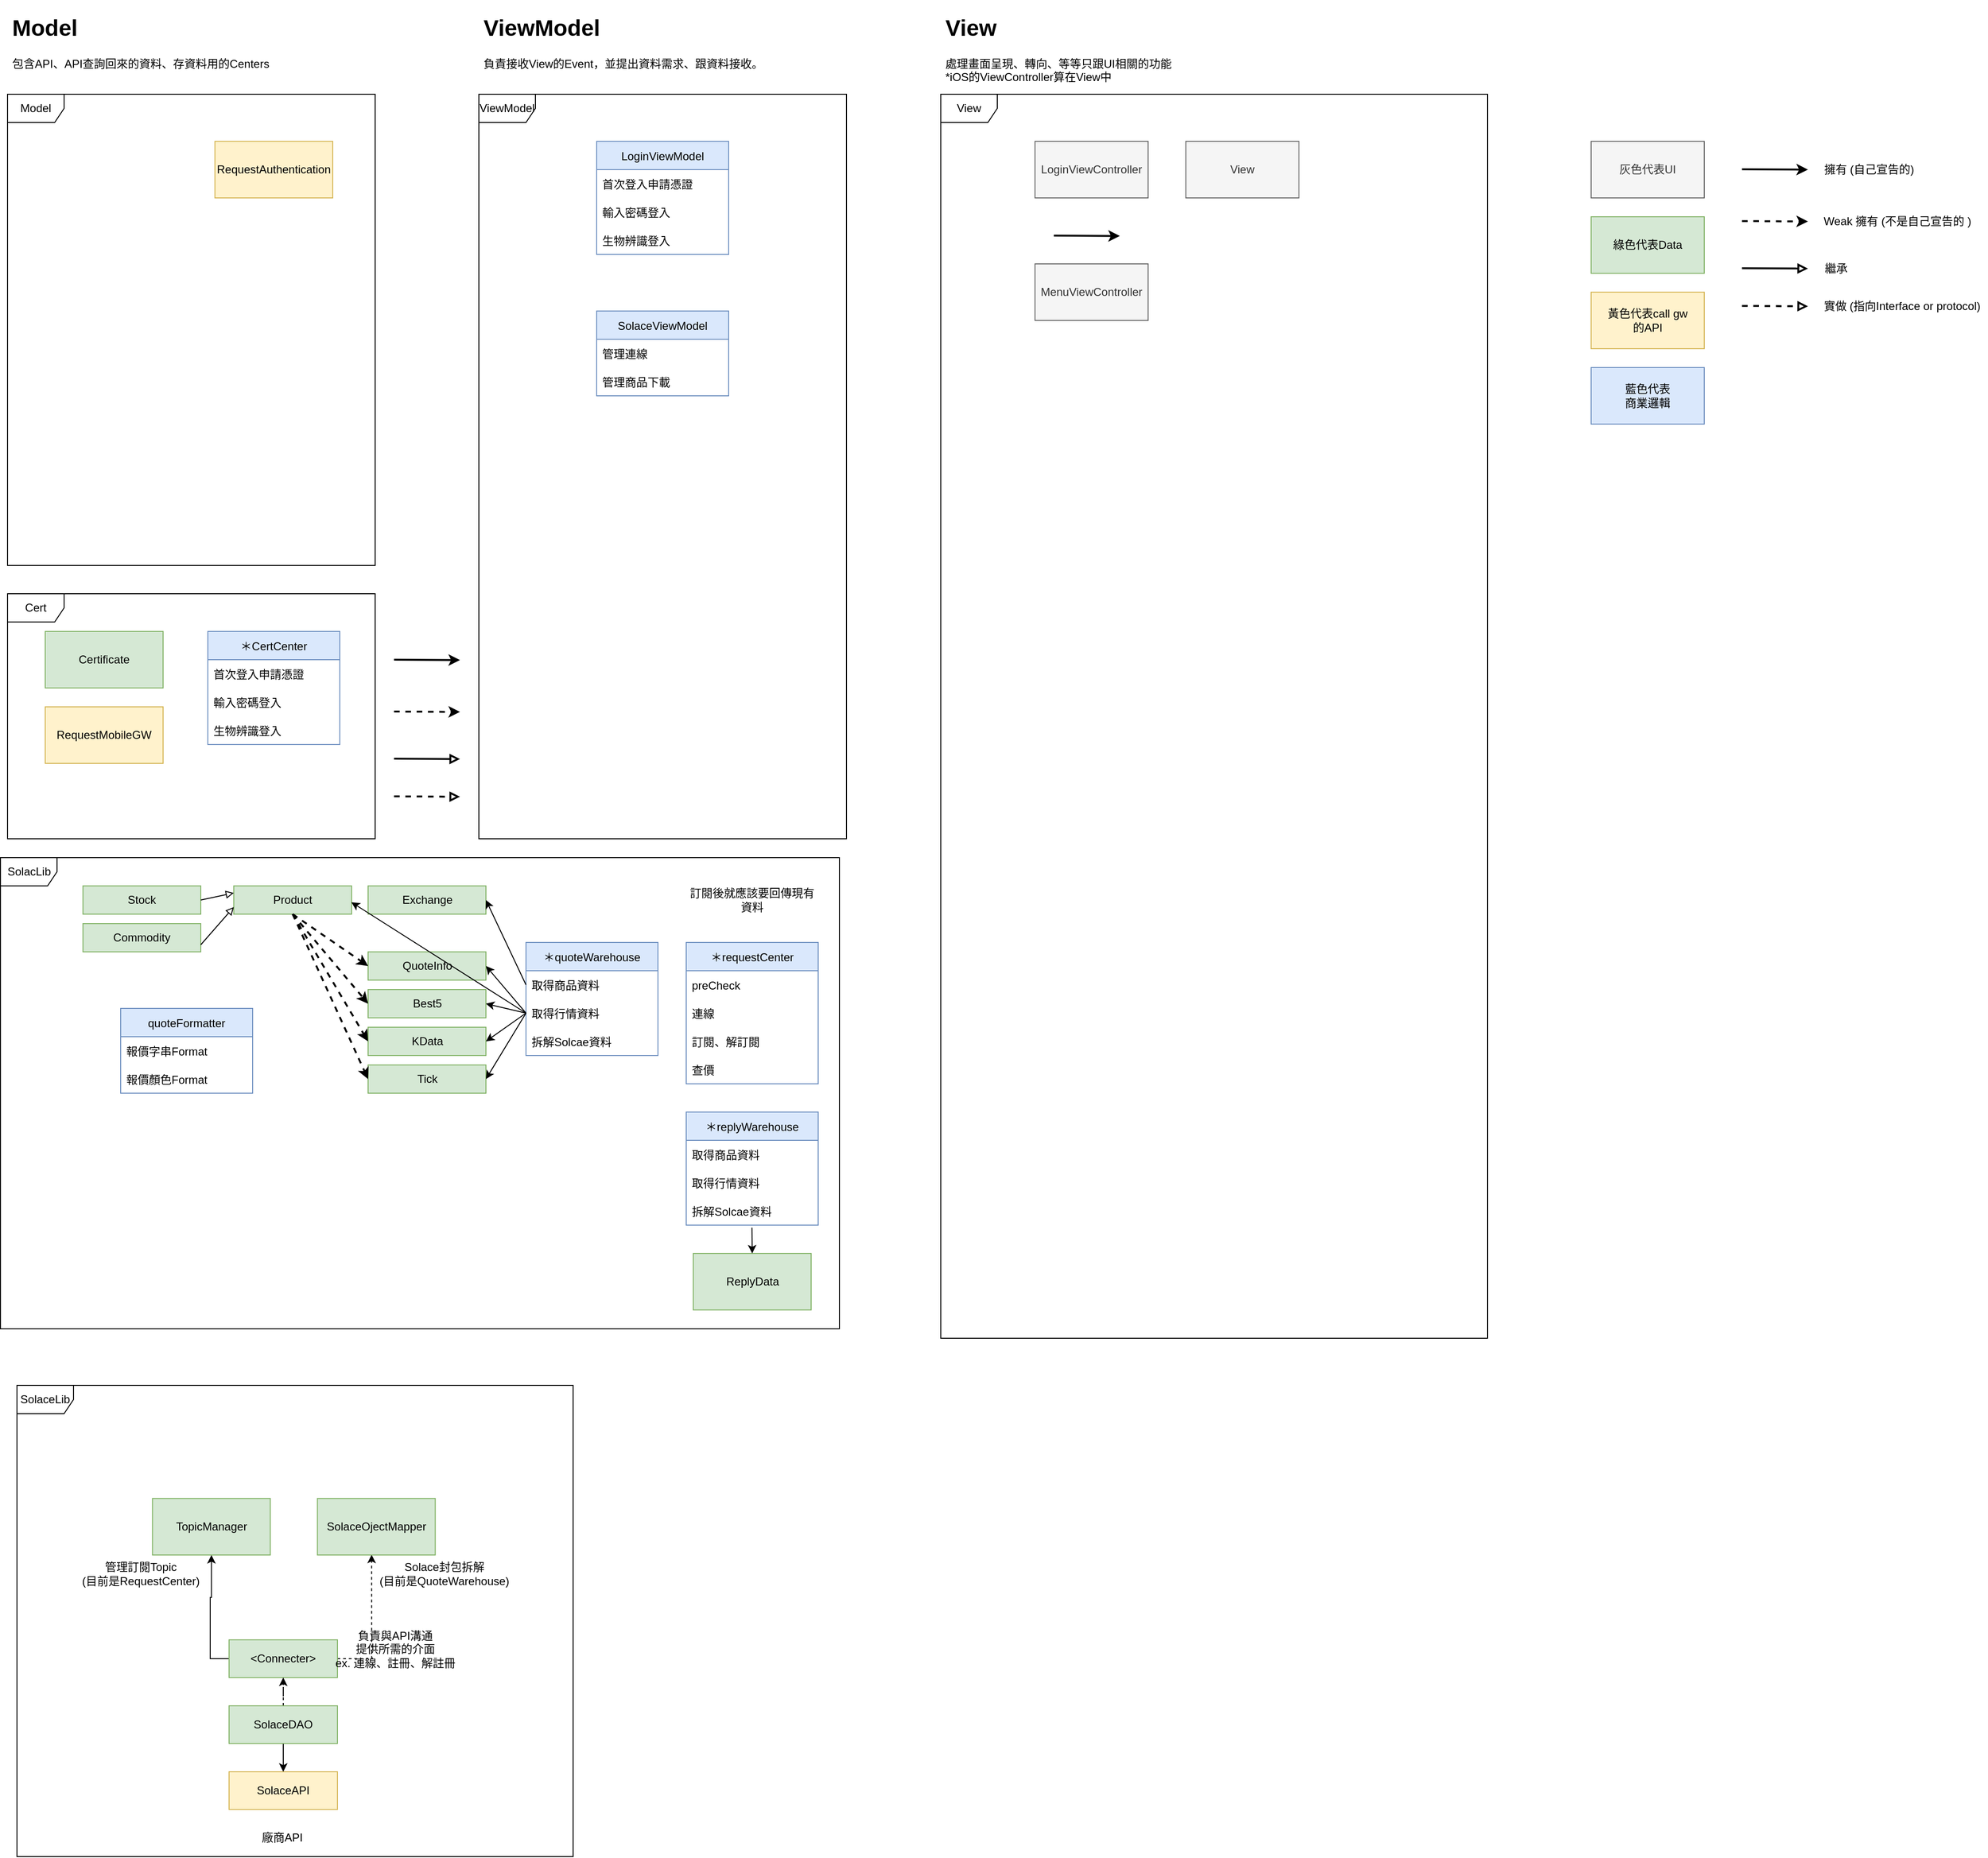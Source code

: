 <mxfile version="23.1.0" type="github" pages="2">
  <diagram id="-5MKdK6eIRbCkDSXRrTR" name="第 1 页">
    <mxGraphModel dx="819" dy="426" grid="1" gridSize="10" guides="1" tooltips="1" connect="1" arrows="1" fold="1" page="1" pageScale="1" pageWidth="3300" pageHeight="2339" math="0" shadow="0">
      <root>
        <mxCell id="0" />
        <mxCell id="1" parent="0" />
        <mxCell id="uijvVhA-nRrtOMYBr-LF-1" value="Model" style="shape=umlFrame;whiteSpace=wrap;html=1;" parent="1" vertex="1">
          <mxGeometry x="90" y="170" width="390" height="500" as="geometry" />
        </mxCell>
        <mxCell id="uijvVhA-nRrtOMYBr-LF-2" value="Cert" style="shape=umlFrame;whiteSpace=wrap;html=1;" parent="1" vertex="1">
          <mxGeometry x="90" y="700" width="390" height="260" as="geometry" />
        </mxCell>
        <mxCell id="uijvVhA-nRrtOMYBr-LF-3" value="SolacLib" style="shape=umlFrame;whiteSpace=wrap;html=1;" parent="1" vertex="1">
          <mxGeometry x="82.5" y="980" width="890" height="500" as="geometry" />
        </mxCell>
        <mxCell id="uijvVhA-nRrtOMYBr-LF-4" value="ViewModel" style="shape=umlFrame;whiteSpace=wrap;html=1;" parent="1" vertex="1">
          <mxGeometry x="590" y="170" width="390" height="790" as="geometry" />
        </mxCell>
        <mxCell id="uijvVhA-nRrtOMYBr-LF-5" value="&lt;h1&gt;Model&lt;/h1&gt;&lt;p&gt;包含API、API查詢回來的資料、存資料用的Centers&lt;/p&gt;" style="text;html=1;strokeColor=none;fillColor=none;spacing=5;spacingTop=-20;whiteSpace=wrap;overflow=hidden;rounded=0;" parent="1" vertex="1">
          <mxGeometry x="90" y="80" width="390" height="70" as="geometry" />
        </mxCell>
        <mxCell id="uijvVhA-nRrtOMYBr-LF-6" value="&lt;h1&gt;ViewModel&lt;/h1&gt;&lt;p&gt;負責接收View的Event，並提出資料需求、跟資料接收。&lt;/p&gt;" style="text;html=1;strokeColor=none;fillColor=none;spacing=5;spacingTop=-20;whiteSpace=wrap;overflow=hidden;rounded=0;" parent="1" vertex="1">
          <mxGeometry x="590" y="80" width="390" height="70" as="geometry" />
        </mxCell>
        <mxCell id="uijvVhA-nRrtOMYBr-LF-7" value="View" style="shape=umlFrame;whiteSpace=wrap;html=1;" parent="1" vertex="1">
          <mxGeometry x="1080" y="170" width="580" height="1320" as="geometry" />
        </mxCell>
        <mxCell id="uijvVhA-nRrtOMYBr-LF-8" value="&lt;h1&gt;View&lt;/h1&gt;&lt;p&gt;處理畫面呈現、轉向、等等只跟UI相關的功能&lt;br&gt;*iOS的ViewController算在View中&lt;/p&gt;" style="text;html=1;strokeColor=none;fillColor=none;spacing=5;spacingTop=-20;whiteSpace=wrap;overflow=hidden;rounded=0;" parent="1" vertex="1">
          <mxGeometry x="1080" y="80" width="390" height="80" as="geometry" />
        </mxCell>
        <mxCell id="uijvVhA-nRrtOMYBr-LF-10" value="LoginViewController" style="rounded=0;whiteSpace=wrap;html=1;fillColor=#f5f5f5;fontColor=#333333;strokeColor=#666666;" parent="1" vertex="1">
          <mxGeometry x="1180" y="220" width="120" height="60" as="geometry" />
        </mxCell>
        <mxCell id="uijvVhA-nRrtOMYBr-LF-11" value="View" style="rounded=0;whiteSpace=wrap;html=1;fillColor=#f5f5f5;fontColor=#333333;strokeColor=#666666;" parent="1" vertex="1">
          <mxGeometry x="1340" y="220" width="120" height="60" as="geometry" />
        </mxCell>
        <mxCell id="uijvVhA-nRrtOMYBr-LF-12" value="RequestAuthentication" style="rounded=0;whiteSpace=wrap;html=1;fillColor=#fff2cc;strokeColor=#d6b656;" parent="1" vertex="1">
          <mxGeometry x="310" y="220" width="125" height="60" as="geometry" />
        </mxCell>
        <mxCell id="uijvVhA-nRrtOMYBr-LF-16" value="LoginViewModel" style="swimlane;fontStyle=0;childLayout=stackLayout;horizontal=1;startSize=30;horizontalStack=0;resizeParent=1;resizeParentMax=0;resizeLast=0;collapsible=1;marginBottom=0;fillColor=#dae8fc;strokeColor=#6c8ebf;" parent="1" vertex="1">
          <mxGeometry x="715" y="220" width="140" height="120" as="geometry">
            <mxRectangle x="725" y="290" width="60" height="30" as="alternateBounds" />
          </mxGeometry>
        </mxCell>
        <mxCell id="uijvVhA-nRrtOMYBr-LF-17" value="首次登入申請憑證" style="text;strokeColor=none;fillColor=none;align=left;verticalAlign=middle;spacingLeft=4;spacingRight=4;overflow=hidden;points=[[0,0.5],[1,0.5]];portConstraint=eastwest;rotatable=0;" parent="uijvVhA-nRrtOMYBr-LF-16" vertex="1">
          <mxGeometry y="30" width="140" height="30" as="geometry" />
        </mxCell>
        <mxCell id="uijvVhA-nRrtOMYBr-LF-18" value="輸入密碼登入" style="text;strokeColor=none;fillColor=none;align=left;verticalAlign=middle;spacingLeft=4;spacingRight=4;overflow=hidden;points=[[0,0.5],[1,0.5]];portConstraint=eastwest;rotatable=0;" parent="uijvVhA-nRrtOMYBr-LF-16" vertex="1">
          <mxGeometry y="60" width="140" height="30" as="geometry" />
        </mxCell>
        <mxCell id="uijvVhA-nRrtOMYBr-LF-19" value="生物辨識登入" style="text;strokeColor=none;fillColor=none;align=left;verticalAlign=middle;spacingLeft=4;spacingRight=4;overflow=hidden;points=[[0,0.5],[1,0.5]];portConstraint=eastwest;rotatable=0;" parent="uijvVhA-nRrtOMYBr-LF-16" vertex="1">
          <mxGeometry y="90" width="140" height="30" as="geometry" />
        </mxCell>
        <mxCell id="uijvVhA-nRrtOMYBr-LF-24" value="＊CertCenter" style="swimlane;fontStyle=0;childLayout=stackLayout;horizontal=1;startSize=30;horizontalStack=0;resizeParent=1;resizeParentMax=0;resizeLast=0;collapsible=1;marginBottom=0;fillColor=#dae8fc;strokeColor=#6c8ebf;" parent="1" vertex="1">
          <mxGeometry x="302.5" y="740" width="140" height="120" as="geometry">
            <mxRectangle x="725" y="290" width="60" height="30" as="alternateBounds" />
          </mxGeometry>
        </mxCell>
        <mxCell id="uijvVhA-nRrtOMYBr-LF-25" value="首次登入申請憑證" style="text;strokeColor=none;fillColor=none;align=left;verticalAlign=middle;spacingLeft=4;spacingRight=4;overflow=hidden;points=[[0,0.5],[1,0.5]];portConstraint=eastwest;rotatable=0;" parent="uijvVhA-nRrtOMYBr-LF-24" vertex="1">
          <mxGeometry y="30" width="140" height="30" as="geometry" />
        </mxCell>
        <mxCell id="uijvVhA-nRrtOMYBr-LF-26" value="輸入密碼登入" style="text;strokeColor=none;fillColor=none;align=left;verticalAlign=middle;spacingLeft=4;spacingRight=4;overflow=hidden;points=[[0,0.5],[1,0.5]];portConstraint=eastwest;rotatable=0;" parent="uijvVhA-nRrtOMYBr-LF-24" vertex="1">
          <mxGeometry y="60" width="140" height="30" as="geometry" />
        </mxCell>
        <mxCell id="uijvVhA-nRrtOMYBr-LF-27" value="生物辨識登入" style="text;strokeColor=none;fillColor=none;align=left;verticalAlign=middle;spacingLeft=4;spacingRight=4;overflow=hidden;points=[[0,0.5],[1,0.5]];portConstraint=eastwest;rotatable=0;" parent="uijvVhA-nRrtOMYBr-LF-24" vertex="1">
          <mxGeometry y="90" width="140" height="30" as="geometry" />
        </mxCell>
        <mxCell id="uijvVhA-nRrtOMYBr-LF-28" value="Certificate" style="rounded=0;whiteSpace=wrap;html=1;fillColor=#d5e8d4;strokeColor=#82b366;" parent="1" vertex="1">
          <mxGeometry x="130" y="740" width="125" height="60" as="geometry" />
        </mxCell>
        <mxCell id="uijvVhA-nRrtOMYBr-LF-29" value="RequestMobileGW" style="rounded=0;whiteSpace=wrap;html=1;fillColor=#fff2cc;strokeColor=#d6b656;" parent="1" vertex="1">
          <mxGeometry x="130" y="820" width="125" height="60" as="geometry" />
        </mxCell>
        <mxCell id="uijvVhA-nRrtOMYBr-LF-30" value="灰色代表UI" style="rounded=0;whiteSpace=wrap;html=1;fillColor=#f5f5f5;fontColor=#333333;strokeColor=#666666;" parent="1" vertex="1">
          <mxGeometry x="1770" y="220" width="120" height="60" as="geometry" />
        </mxCell>
        <mxCell id="uijvVhA-nRrtOMYBr-LF-31" value="綠色代表Data" style="rounded=0;whiteSpace=wrap;html=1;fillColor=#d5e8d4;strokeColor=#82b366;" parent="1" vertex="1">
          <mxGeometry x="1770" y="300" width="120" height="60" as="geometry" />
        </mxCell>
        <mxCell id="uijvVhA-nRrtOMYBr-LF-32" value="黃色代表call gw&lt;br&gt;的API" style="rounded=0;whiteSpace=wrap;html=1;fillColor=#fff2cc;strokeColor=#d6b656;" parent="1" vertex="1">
          <mxGeometry x="1770" y="380" width="120" height="60" as="geometry" />
        </mxCell>
        <mxCell id="uijvVhA-nRrtOMYBr-LF-33" value="藍色代表&lt;br&gt;商業邏輯" style="rounded=0;whiteSpace=wrap;html=1;fillColor=#dae8fc;strokeColor=#6c8ebf;" parent="1" vertex="1">
          <mxGeometry x="1770" y="460" width="120" height="60" as="geometry" />
        </mxCell>
        <mxCell id="uijvVhA-nRrtOMYBr-LF-34" value="" style="endArrow=classic;html=1;rounded=0;strokeWidth=2;" parent="1" edge="1">
          <mxGeometry width="50" height="50" relative="1" as="geometry">
            <mxPoint x="1930" y="249.57" as="sourcePoint" />
            <mxPoint x="2000" y="250" as="targetPoint" />
          </mxGeometry>
        </mxCell>
        <mxCell id="uijvVhA-nRrtOMYBr-LF-35" value="擁有 (自己宣告的)" style="text;html=1;strokeColor=none;fillColor=none;align=center;verticalAlign=middle;whiteSpace=wrap;rounded=0;" parent="1" vertex="1">
          <mxGeometry x="2010" y="235" width="110" height="30" as="geometry" />
        </mxCell>
        <mxCell id="uijvVhA-nRrtOMYBr-LF-36" value="" style="endArrow=classic;html=1;rounded=0;strokeWidth=2;dashed=1;" parent="1" edge="1">
          <mxGeometry width="50" height="50" relative="1" as="geometry">
            <mxPoint x="1930" y="304.57" as="sourcePoint" />
            <mxPoint x="2000" y="305.0" as="targetPoint" />
          </mxGeometry>
        </mxCell>
        <mxCell id="uijvVhA-nRrtOMYBr-LF-37" value="Weak 擁有 (不是自己宣告的 )" style="text;html=1;strokeColor=none;fillColor=none;align=center;verticalAlign=middle;whiteSpace=wrap;rounded=0;" parent="1" vertex="1">
          <mxGeometry x="2010" y="290" width="170" height="30" as="geometry" />
        </mxCell>
        <mxCell id="uijvVhA-nRrtOMYBr-LF-38" value="" style="endArrow=block;html=1;rounded=0;strokeWidth=2;endFill=0;" parent="1" edge="1">
          <mxGeometry width="50" height="50" relative="1" as="geometry">
            <mxPoint x="1930" y="354.57" as="sourcePoint" />
            <mxPoint x="2000" y="355.0" as="targetPoint" />
          </mxGeometry>
        </mxCell>
        <mxCell id="uijvVhA-nRrtOMYBr-LF-39" value="繼承" style="text;html=1;strokeColor=none;fillColor=none;align=center;verticalAlign=middle;whiteSpace=wrap;rounded=0;" parent="1" vertex="1">
          <mxGeometry x="2010" y="340" width="40" height="30" as="geometry" />
        </mxCell>
        <mxCell id="uijvVhA-nRrtOMYBr-LF-42" value="" style="endArrow=block;html=1;rounded=0;strokeWidth=2;endFill=0;dashed=1;" parent="1" edge="1">
          <mxGeometry width="50" height="50" relative="1" as="geometry">
            <mxPoint x="1930" y="394.57" as="sourcePoint" />
            <mxPoint x="2000" y="395.0" as="targetPoint" />
          </mxGeometry>
        </mxCell>
        <mxCell id="uijvVhA-nRrtOMYBr-LF-43" value="實做 (指向Interface or protocol)" style="text;html=1;strokeColor=none;fillColor=none;align=center;verticalAlign=middle;whiteSpace=wrap;rounded=0;" parent="1" vertex="1">
          <mxGeometry x="2010" y="380" width="180" height="30" as="geometry" />
        </mxCell>
        <mxCell id="BUKAJGDQqXMuFUCt6NBV-1" value="" style="endArrow=classic;html=1;rounded=0;strokeWidth=2;" parent="1" edge="1">
          <mxGeometry width="50" height="50" relative="1" as="geometry">
            <mxPoint x="1200" y="320.0" as="sourcePoint" />
            <mxPoint x="1270" y="320.43" as="targetPoint" />
          </mxGeometry>
        </mxCell>
        <mxCell id="BUKAJGDQqXMuFUCt6NBV-2" value="MenuViewController" style="rounded=0;whiteSpace=wrap;html=1;fillColor=#f5f5f5;fontColor=#333333;strokeColor=#666666;" parent="1" vertex="1">
          <mxGeometry x="1180" y="350" width="120" height="60" as="geometry" />
        </mxCell>
        <mxCell id="BUKAJGDQqXMuFUCt6NBV-3" value="SolaceViewModel" style="swimlane;fontStyle=0;childLayout=stackLayout;horizontal=1;startSize=30;horizontalStack=0;resizeParent=1;resizeParentMax=0;resizeLast=0;collapsible=1;marginBottom=0;fillColor=#dae8fc;strokeColor=#6c8ebf;" parent="1" vertex="1">
          <mxGeometry x="715" y="400" width="140" height="90" as="geometry">
            <mxRectangle x="725" y="290" width="60" height="30" as="alternateBounds" />
          </mxGeometry>
        </mxCell>
        <mxCell id="BUKAJGDQqXMuFUCt6NBV-4" value="管理連線" style="text;strokeColor=none;fillColor=none;align=left;verticalAlign=middle;spacingLeft=4;spacingRight=4;overflow=hidden;points=[[0,0.5],[1,0.5]];portConstraint=eastwest;rotatable=0;" parent="BUKAJGDQqXMuFUCt6NBV-3" vertex="1">
          <mxGeometry y="30" width="140" height="30" as="geometry" />
        </mxCell>
        <mxCell id="BUKAJGDQqXMuFUCt6NBV-5" value="管理商品下載" style="text;strokeColor=none;fillColor=none;align=left;verticalAlign=middle;spacingLeft=4;spacingRight=4;overflow=hidden;points=[[0,0.5],[1,0.5]];portConstraint=eastwest;rotatable=0;" parent="BUKAJGDQqXMuFUCt6NBV-3" vertex="1">
          <mxGeometry y="60" width="140" height="30" as="geometry" />
        </mxCell>
        <mxCell id="BUKAJGDQqXMuFUCt6NBV-7" value="＊quoteWarehouse" style="swimlane;fontStyle=0;childLayout=stackLayout;horizontal=1;startSize=30;horizontalStack=0;resizeParent=1;resizeParentMax=0;resizeLast=0;collapsible=1;marginBottom=0;fillColor=#dae8fc;strokeColor=#6c8ebf;" parent="1" vertex="1">
          <mxGeometry x="640" y="1070" width="140" height="120" as="geometry">
            <mxRectangle x="600" y="1150" width="60" height="30" as="alternateBounds" />
          </mxGeometry>
        </mxCell>
        <mxCell id="BUKAJGDQqXMuFUCt6NBV-8" value="取得商品資料" style="text;strokeColor=none;fillColor=none;align=left;verticalAlign=middle;spacingLeft=4;spacingRight=4;overflow=hidden;points=[[0,0.5],[1,0.5]];portConstraint=eastwest;rotatable=0;" parent="BUKAJGDQqXMuFUCt6NBV-7" vertex="1">
          <mxGeometry y="30" width="140" height="30" as="geometry" />
        </mxCell>
        <mxCell id="BUKAJGDQqXMuFUCt6NBV-10" value="取得行情資料" style="text;strokeColor=none;fillColor=none;align=left;verticalAlign=middle;spacingLeft=4;spacingRight=4;overflow=hidden;points=[[0,0.5],[1,0.5]];portConstraint=eastwest;rotatable=0;" parent="BUKAJGDQqXMuFUCt6NBV-7" vertex="1">
          <mxGeometry y="60" width="140" height="30" as="geometry" />
        </mxCell>
        <mxCell id="BUKAJGDQqXMuFUCt6NBV-9" value="拆解Solcae資料" style="text;strokeColor=none;fillColor=none;align=left;verticalAlign=middle;spacingLeft=4;spacingRight=4;overflow=hidden;points=[[0,0.5],[1,0.5]];portConstraint=eastwest;rotatable=0;" parent="BUKAJGDQqXMuFUCt6NBV-7" vertex="1">
          <mxGeometry y="90" width="140" height="30" as="geometry" />
        </mxCell>
        <mxCell id="BUKAJGDQqXMuFUCt6NBV-11" value="＊requestCenter" style="swimlane;fontStyle=0;childLayout=stackLayout;horizontal=1;startSize=30;horizontalStack=0;resizeParent=1;resizeParentMax=0;resizeLast=0;collapsible=1;marginBottom=0;fillColor=#dae8fc;strokeColor=#6c8ebf;" parent="1" vertex="1">
          <mxGeometry x="810" y="1070" width="140" height="150" as="geometry">
            <mxRectangle x="725" y="290" width="60" height="30" as="alternateBounds" />
          </mxGeometry>
        </mxCell>
        <mxCell id="BUKAJGDQqXMuFUCt6NBV-12" value="preCheck" style="text;strokeColor=none;fillColor=none;align=left;verticalAlign=middle;spacingLeft=4;spacingRight=4;overflow=hidden;points=[[0,0.5],[1,0.5]];portConstraint=eastwest;rotatable=0;" parent="BUKAJGDQqXMuFUCt6NBV-11" vertex="1">
          <mxGeometry y="30" width="140" height="30" as="geometry" />
        </mxCell>
        <mxCell id="BUKAJGDQqXMuFUCt6NBV-13" value="連線" style="text;strokeColor=none;fillColor=none;align=left;verticalAlign=middle;spacingLeft=4;spacingRight=4;overflow=hidden;points=[[0,0.5],[1,0.5]];portConstraint=eastwest;rotatable=0;" parent="BUKAJGDQqXMuFUCt6NBV-11" vertex="1">
          <mxGeometry y="60" width="140" height="30" as="geometry" />
        </mxCell>
        <mxCell id="BUKAJGDQqXMuFUCt6NBV-14" value="訂閱、解訂閱" style="text;strokeColor=none;fillColor=none;align=left;verticalAlign=middle;spacingLeft=4;spacingRight=4;overflow=hidden;points=[[0,0.5],[1,0.5]];portConstraint=eastwest;rotatable=0;" parent="BUKAJGDQqXMuFUCt6NBV-11" vertex="1">
          <mxGeometry y="90" width="140" height="30" as="geometry" />
        </mxCell>
        <mxCell id="BUKAJGDQqXMuFUCt6NBV-24" value="查價" style="text;strokeColor=none;fillColor=none;align=left;verticalAlign=middle;spacingLeft=4;spacingRight=4;overflow=hidden;points=[[0,0.5],[1,0.5]];portConstraint=eastwest;rotatable=0;" parent="BUKAJGDQqXMuFUCt6NBV-11" vertex="1">
          <mxGeometry y="120" width="140" height="30" as="geometry" />
        </mxCell>
        <mxCell id="Ckvcbn_XtUKUB2gADTmy-10" value="" style="edgeStyle=orthogonalEdgeStyle;rounded=0;orthogonalLoop=1;jettySize=auto;html=1;exitX=0;exitY=0.5;exitDx=0;exitDy=0;" edge="1" parent="1" source="BUKAJGDQqXMuFUCt6NBV-25" target="Ckvcbn_XtUKUB2gADTmy-7">
          <mxGeometry relative="1" as="geometry" />
        </mxCell>
        <mxCell id="Ckvcbn_XtUKUB2gADTmy-11" value="" style="edgeStyle=orthogonalEdgeStyle;rounded=0;orthogonalLoop=1;jettySize=auto;html=1;entryX=0.46;entryY=0.994;entryDx=0;entryDy=0;entryPerimeter=0;dashed=1;exitX=1;exitY=0.5;exitDx=0;exitDy=0;" edge="1" parent="1" source="BUKAJGDQqXMuFUCt6NBV-25" target="Ckvcbn_XtUKUB2gADTmy-9">
          <mxGeometry relative="1" as="geometry" />
        </mxCell>
        <mxCell id="BUKAJGDQqXMuFUCt6NBV-25" value="&amp;lt;Connecter&amp;gt;" style="rounded=0;whiteSpace=wrap;html=1;fillColor=#d5e8d4;strokeColor=#82b366;" parent="1" vertex="1">
          <mxGeometry x="325" y="1810" width="115" height="40" as="geometry" />
        </mxCell>
        <mxCell id="BUKAJGDQqXMuFUCt6NBV-27" value="Exchange" style="rounded=0;whiteSpace=wrap;html=1;fillColor=#d5e8d4;strokeColor=#82b366;" parent="1" vertex="1">
          <mxGeometry x="472.5" y="1010" width="125" height="30" as="geometry" />
        </mxCell>
        <mxCell id="BUKAJGDQqXMuFUCt6NBV-28" value="Product" style="rounded=0;whiteSpace=wrap;html=1;fillColor=#d5e8d4;strokeColor=#82b366;" parent="1" vertex="1">
          <mxGeometry x="330" y="1010" width="125" height="30" as="geometry" />
        </mxCell>
        <mxCell id="BUKAJGDQqXMuFUCt6NBV-29" value="Stock" style="rounded=0;whiteSpace=wrap;html=1;fillColor=#d5e8d4;strokeColor=#82b366;" parent="1" vertex="1">
          <mxGeometry x="170" y="1010" width="125" height="30" as="geometry" />
        </mxCell>
        <mxCell id="BUKAJGDQqXMuFUCt6NBV-30" value="Commodity" style="rounded=0;whiteSpace=wrap;html=1;fillColor=#d5e8d4;strokeColor=#82b366;" parent="1" vertex="1">
          <mxGeometry x="170" y="1050" width="125" height="30" as="geometry" />
        </mxCell>
        <mxCell id="BUKAJGDQqXMuFUCt6NBV-31" value="" style="endArrow=block;html=1;rounded=0;strokeWidth=1;endFill=0;exitX=1;exitY=0.5;exitDx=0;exitDy=0;entryX=0;entryY=0.25;entryDx=0;entryDy=0;" parent="1" source="BUKAJGDQqXMuFUCt6NBV-29" target="BUKAJGDQqXMuFUCt6NBV-28" edge="1">
          <mxGeometry width="50" height="50" relative="1" as="geometry">
            <mxPoint x="302.5" y="1210" as="sourcePoint" />
            <mxPoint x="372.5" y="1210.43" as="targetPoint" />
          </mxGeometry>
        </mxCell>
        <mxCell id="BUKAJGDQqXMuFUCt6NBV-32" value="" style="endArrow=block;html=1;rounded=0;strokeWidth=1;endFill=0;exitX=1;exitY=0.75;exitDx=0;exitDy=0;entryX=0;entryY=0.75;entryDx=0;entryDy=0;" parent="1" source="BUKAJGDQqXMuFUCt6NBV-30" target="BUKAJGDQqXMuFUCt6NBV-28" edge="1">
          <mxGeometry width="50" height="50" relative="1" as="geometry">
            <mxPoint x="312.5" y="1220" as="sourcePoint" />
            <mxPoint x="382.5" y="1220.43" as="targetPoint" />
          </mxGeometry>
        </mxCell>
        <mxCell id="BUKAJGDQqXMuFUCt6NBV-33" value="QuoteInfo" style="rounded=0;whiteSpace=wrap;html=1;fillColor=#d5e8d4;strokeColor=#82b366;" parent="1" vertex="1">
          <mxGeometry x="472.5" y="1080" width="125" height="30" as="geometry" />
        </mxCell>
        <mxCell id="BUKAJGDQqXMuFUCt6NBV-34" value="Best5" style="rounded=0;whiteSpace=wrap;html=1;fillColor=#d5e8d4;strokeColor=#82b366;" parent="1" vertex="1">
          <mxGeometry x="472.5" y="1120" width="125" height="30" as="geometry" />
        </mxCell>
        <mxCell id="BUKAJGDQqXMuFUCt6NBV-35" value="Tick" style="rounded=0;whiteSpace=wrap;html=1;fillColor=#d5e8d4;strokeColor=#82b366;" parent="1" vertex="1">
          <mxGeometry x="472.5" y="1200" width="125" height="30" as="geometry" />
        </mxCell>
        <mxCell id="BUKAJGDQqXMuFUCt6NBV-36" value="KData" style="rounded=0;whiteSpace=wrap;html=1;fillColor=#d5e8d4;strokeColor=#82b366;" parent="1" vertex="1">
          <mxGeometry x="472.5" y="1160" width="125" height="30" as="geometry" />
        </mxCell>
        <mxCell id="BUKAJGDQqXMuFUCt6NBV-37" value="ReplyData" style="rounded=0;whiteSpace=wrap;html=1;fillColor=#d5e8d4;strokeColor=#82b366;" parent="1" vertex="1">
          <mxGeometry x="817.5" y="1400" width="125" height="60" as="geometry" />
        </mxCell>
        <mxCell id="BUKAJGDQqXMuFUCt6NBV-38" value="＊replyWarehouse" style="swimlane;fontStyle=0;childLayout=stackLayout;horizontal=1;startSize=30;horizontalStack=0;resizeParent=1;resizeParentMax=0;resizeLast=0;collapsible=1;marginBottom=0;fillColor=#dae8fc;strokeColor=#6c8ebf;" parent="1" vertex="1">
          <mxGeometry x="810" y="1250" width="140" height="120" as="geometry">
            <mxRectangle x="600" y="1150" width="60" height="30" as="alternateBounds" />
          </mxGeometry>
        </mxCell>
        <mxCell id="BUKAJGDQqXMuFUCt6NBV-39" value="取得商品資料" style="text;strokeColor=none;fillColor=none;align=left;verticalAlign=middle;spacingLeft=4;spacingRight=4;overflow=hidden;points=[[0,0.5],[1,0.5]];portConstraint=eastwest;rotatable=0;" parent="BUKAJGDQqXMuFUCt6NBV-38" vertex="1">
          <mxGeometry y="30" width="140" height="30" as="geometry" />
        </mxCell>
        <mxCell id="BUKAJGDQqXMuFUCt6NBV-40" value="取得行情資料" style="text;strokeColor=none;fillColor=none;align=left;verticalAlign=middle;spacingLeft=4;spacingRight=4;overflow=hidden;points=[[0,0.5],[1,0.5]];portConstraint=eastwest;rotatable=0;" parent="BUKAJGDQqXMuFUCt6NBV-38" vertex="1">
          <mxGeometry y="60" width="140" height="30" as="geometry" />
        </mxCell>
        <mxCell id="BUKAJGDQqXMuFUCt6NBV-41" value="拆解Solcae資料" style="text;strokeColor=none;fillColor=none;align=left;verticalAlign=middle;spacingLeft=4;spacingRight=4;overflow=hidden;points=[[0,0.5],[1,0.5]];portConstraint=eastwest;rotatable=0;" parent="BUKAJGDQqXMuFUCt6NBV-38" vertex="1">
          <mxGeometry y="90" width="140" height="30" as="geometry" />
        </mxCell>
        <mxCell id="BUKAJGDQqXMuFUCt6NBV-44" value="" style="endArrow=classic;html=1;rounded=0;strokeWidth=2;" parent="1" edge="1">
          <mxGeometry width="50" height="50" relative="1" as="geometry">
            <mxPoint x="500" y="770" as="sourcePoint" />
            <mxPoint x="570" y="770.43" as="targetPoint" />
          </mxGeometry>
        </mxCell>
        <mxCell id="BUKAJGDQqXMuFUCt6NBV-45" value="" style="endArrow=classic;html=1;rounded=0;strokeWidth=2;dashed=1;" parent="1" edge="1">
          <mxGeometry width="50" height="50" relative="1" as="geometry">
            <mxPoint x="500" y="825" as="sourcePoint" />
            <mxPoint x="570" y="825.43" as="targetPoint" />
          </mxGeometry>
        </mxCell>
        <mxCell id="BUKAJGDQqXMuFUCt6NBV-46" value="" style="endArrow=block;html=1;rounded=0;strokeWidth=2;endFill=0;" parent="1" edge="1">
          <mxGeometry width="50" height="50" relative="1" as="geometry">
            <mxPoint x="500" y="875" as="sourcePoint" />
            <mxPoint x="570" y="875.43" as="targetPoint" />
          </mxGeometry>
        </mxCell>
        <mxCell id="BUKAJGDQqXMuFUCt6NBV-47" value="" style="endArrow=block;html=1;rounded=0;strokeWidth=2;endFill=0;dashed=1;" parent="1" edge="1">
          <mxGeometry width="50" height="50" relative="1" as="geometry">
            <mxPoint x="500" y="915" as="sourcePoint" />
            <mxPoint x="570" y="915.43" as="targetPoint" />
          </mxGeometry>
        </mxCell>
        <mxCell id="BUKAJGDQqXMuFUCt6NBV-49" value="" style="endArrow=classic;html=1;rounded=0;strokeWidth=1;exitX=0;exitY=0.5;exitDx=0;exitDy=0;entryX=1;entryY=0.5;entryDx=0;entryDy=0;" parent="1" source="BUKAJGDQqXMuFUCt6NBV-8" target="BUKAJGDQqXMuFUCt6NBV-27" edge="1">
          <mxGeometry width="50" height="50" relative="1" as="geometry">
            <mxPoint x="510" y="1230" as="sourcePoint" />
            <mxPoint x="580" y="1230.43" as="targetPoint" />
          </mxGeometry>
        </mxCell>
        <mxCell id="BUKAJGDQqXMuFUCt6NBV-50" value="" style="endArrow=classic;html=1;rounded=0;strokeWidth=1;exitX=0;exitY=0.5;exitDx=0;exitDy=0;entryX=0.998;entryY=0.578;entryDx=0;entryDy=0;entryPerimeter=0;" parent="1" source="BUKAJGDQqXMuFUCt6NBV-10" target="BUKAJGDQqXMuFUCt6NBV-28" edge="1">
          <mxGeometry width="50" height="50" relative="1" as="geometry">
            <mxPoint x="500" y="1200" as="sourcePoint" />
            <mxPoint x="570" y="1200.43" as="targetPoint" />
          </mxGeometry>
        </mxCell>
        <mxCell id="BUKAJGDQqXMuFUCt6NBV-51" value="" style="endArrow=classic;html=1;rounded=0;strokeWidth=1;exitX=0;exitY=0.5;exitDx=0;exitDy=0;entryX=1;entryY=0.5;entryDx=0;entryDy=0;" parent="1" source="BUKAJGDQqXMuFUCt6NBV-10" target="BUKAJGDQqXMuFUCt6NBV-33" edge="1">
          <mxGeometry width="50" height="50" relative="1" as="geometry">
            <mxPoint x="460" y="1160" as="sourcePoint" />
            <mxPoint x="530" y="1160.43" as="targetPoint" />
          </mxGeometry>
        </mxCell>
        <mxCell id="BUKAJGDQqXMuFUCt6NBV-52" value="" style="endArrow=classic;html=1;rounded=0;strokeWidth=1;exitX=0;exitY=0.5;exitDx=0;exitDy=0;entryX=1;entryY=0.5;entryDx=0;entryDy=0;" parent="1" source="BUKAJGDQqXMuFUCt6NBV-10" target="BUKAJGDQqXMuFUCt6NBV-34" edge="1">
          <mxGeometry width="50" height="50" relative="1" as="geometry">
            <mxPoint x="505" y="1239.66" as="sourcePoint" />
            <mxPoint x="575" y="1240.09" as="targetPoint" />
          </mxGeometry>
        </mxCell>
        <mxCell id="BUKAJGDQqXMuFUCt6NBV-53" value="" style="endArrow=classic;html=1;rounded=0;strokeWidth=1;exitX=0;exitY=0.5;exitDx=0;exitDy=0;entryX=1;entryY=0.5;entryDx=0;entryDy=0;" parent="1" source="BUKAJGDQqXMuFUCt6NBV-10" target="BUKAJGDQqXMuFUCt6NBV-35" edge="1">
          <mxGeometry width="50" height="50" relative="1" as="geometry">
            <mxPoint x="442.5" y="1180" as="sourcePoint" />
            <mxPoint x="512.5" y="1180.43" as="targetPoint" />
          </mxGeometry>
        </mxCell>
        <mxCell id="BUKAJGDQqXMuFUCt6NBV-54" value="" style="endArrow=classic;html=1;rounded=0;strokeWidth=1;entryX=1;entryY=0.5;entryDx=0;entryDy=0;exitX=0;exitY=0.5;exitDx=0;exitDy=0;" parent="1" source="BUKAJGDQqXMuFUCt6NBV-10" target="BUKAJGDQqXMuFUCt6NBV-36" edge="1">
          <mxGeometry width="50" height="50" relative="1" as="geometry">
            <mxPoint x="470" y="1160" as="sourcePoint" />
            <mxPoint x="540" y="1160.43" as="targetPoint" />
          </mxGeometry>
        </mxCell>
        <mxCell id="BUKAJGDQqXMuFUCt6NBV-55" value="" style="endArrow=classic;html=1;rounded=0;strokeWidth=1;exitX=0.498;exitY=1.087;exitDx=0;exitDy=0;exitPerimeter=0;entryX=0.5;entryY=0;entryDx=0;entryDy=0;" parent="1" source="BUKAJGDQqXMuFUCt6NBV-41" target="BUKAJGDQqXMuFUCt6NBV-37" edge="1">
          <mxGeometry width="50" height="50" relative="1" as="geometry">
            <mxPoint x="710" y="1390" as="sourcePoint" />
            <mxPoint x="780" y="1390.43" as="targetPoint" />
          </mxGeometry>
        </mxCell>
        <mxCell id="BUKAJGDQqXMuFUCt6NBV-56" value="" style="endArrow=classic;html=1;rounded=0;strokeWidth=2;dashed=1;entryX=0;entryY=0.5;entryDx=0;entryDy=0;exitX=0.5;exitY=1;exitDx=0;exitDy=0;" parent="1" source="BUKAJGDQqXMuFUCt6NBV-28" target="BUKAJGDQqXMuFUCt6NBV-33" edge="1">
          <mxGeometry width="50" height="50" relative="1" as="geometry">
            <mxPoint x="330" y="1079.31" as="sourcePoint" />
            <mxPoint x="400" y="1079.74" as="targetPoint" />
          </mxGeometry>
        </mxCell>
        <mxCell id="BUKAJGDQqXMuFUCt6NBV-57" value="" style="endArrow=classic;html=1;rounded=0;strokeWidth=2;dashed=1;entryX=0;entryY=0.5;entryDx=0;entryDy=0;exitX=0.5;exitY=1;exitDx=0;exitDy=0;" parent="1" source="BUKAJGDQqXMuFUCt6NBV-28" target="BUKAJGDQqXMuFUCt6NBV-34" edge="1">
          <mxGeometry width="50" height="50" relative="1" as="geometry">
            <mxPoint x="340" y="1129.66" as="sourcePoint" />
            <mxPoint x="410" y="1130.09" as="targetPoint" />
          </mxGeometry>
        </mxCell>
        <mxCell id="BUKAJGDQqXMuFUCt6NBV-58" value="" style="endArrow=classic;html=1;rounded=0;strokeWidth=2;dashed=1;entryX=0;entryY=0.5;entryDx=0;entryDy=0;exitX=0.5;exitY=1;exitDx=0;exitDy=0;" parent="1" source="BUKAJGDQqXMuFUCt6NBV-28" target="BUKAJGDQqXMuFUCt6NBV-36" edge="1">
          <mxGeometry width="50" height="50" relative="1" as="geometry">
            <mxPoint x="357.5" y="1190" as="sourcePoint" />
            <mxPoint x="427.5" y="1190.43" as="targetPoint" />
          </mxGeometry>
        </mxCell>
        <mxCell id="BUKAJGDQqXMuFUCt6NBV-59" value="" style="endArrow=classic;html=1;rounded=0;strokeWidth=2;dashed=1;entryX=0;entryY=0.5;entryDx=0;entryDy=0;exitX=0.5;exitY=1;exitDx=0;exitDy=0;" parent="1" source="BUKAJGDQqXMuFUCt6NBV-28" target="BUKAJGDQqXMuFUCt6NBV-35" edge="1">
          <mxGeometry width="50" height="50" relative="1" as="geometry">
            <mxPoint x="350" y="1200" as="sourcePoint" />
            <mxPoint x="420" y="1200.43" as="targetPoint" />
          </mxGeometry>
        </mxCell>
        <mxCell id="BUKAJGDQqXMuFUCt6NBV-60" value="quoteFormatter" style="swimlane;fontStyle=0;childLayout=stackLayout;horizontal=1;startSize=30;horizontalStack=0;resizeParent=1;resizeParentMax=0;resizeLast=0;collapsible=1;marginBottom=0;fillColor=#dae8fc;strokeColor=#6c8ebf;" parent="1" vertex="1">
          <mxGeometry x="210" y="1140" width="140" height="90" as="geometry">
            <mxRectangle x="600" y="1150" width="60" height="30" as="alternateBounds" />
          </mxGeometry>
        </mxCell>
        <mxCell id="BUKAJGDQqXMuFUCt6NBV-61" value="報價字串Format" style="text;strokeColor=none;fillColor=none;align=left;verticalAlign=middle;spacingLeft=4;spacingRight=4;overflow=hidden;points=[[0,0.5],[1,0.5]];portConstraint=eastwest;rotatable=0;" parent="BUKAJGDQqXMuFUCt6NBV-60" vertex="1">
          <mxGeometry y="30" width="140" height="30" as="geometry" />
        </mxCell>
        <mxCell id="BUKAJGDQqXMuFUCt6NBV-62" value="報價顏色Format" style="text;strokeColor=none;fillColor=none;align=left;verticalAlign=middle;spacingLeft=4;spacingRight=4;overflow=hidden;points=[[0,0.5],[1,0.5]];portConstraint=eastwest;rotatable=0;" parent="BUKAJGDQqXMuFUCt6NBV-60" vertex="1">
          <mxGeometry y="60" width="140" height="30" as="geometry" />
        </mxCell>
        <mxCell id="t8eNwamKj4HyyX8yCdtb-2" value="訂閱後就應該要回傳現有資料" style="text;html=1;strokeColor=none;fillColor=none;align=center;verticalAlign=middle;whiteSpace=wrap;rounded=0;" parent="1" vertex="1">
          <mxGeometry x="810" y="1010" width="140" height="30" as="geometry" />
        </mxCell>
        <mxCell id="Ckvcbn_XtUKUB2gADTmy-1" value="SolaceAPI" style="rounded=0;whiteSpace=wrap;html=1;fillColor=#fff2cc;strokeColor=#d6b656;" vertex="1" parent="1">
          <mxGeometry x="325" y="1950" width="115" height="40" as="geometry" />
        </mxCell>
        <mxCell id="Ckvcbn_XtUKUB2gADTmy-3" value="SolaceLib" style="shape=umlFrame;whiteSpace=wrap;html=1;pointerEvents=0;" vertex="1" parent="1">
          <mxGeometry x="100" y="1540" width="590" height="500" as="geometry" />
        </mxCell>
        <mxCell id="Ckvcbn_XtUKUB2gADTmy-4" value="負責與API溝通&lt;br&gt;提供所需的介面&lt;br&gt;ex. 連線、註冊、解註冊" style="text;html=1;strokeColor=none;fillColor=none;align=center;verticalAlign=middle;whiteSpace=wrap;rounded=0;" vertex="1" parent="1">
          <mxGeometry x="428.75" y="1805" width="145" height="30" as="geometry" />
        </mxCell>
        <mxCell id="Ckvcbn_XtUKUB2gADTmy-7" value="TopicManager" style="rounded=0;whiteSpace=wrap;html=1;fillColor=#d5e8d4;strokeColor=#82b366;" vertex="1" parent="1">
          <mxGeometry x="243.75" y="1660" width="125" height="60" as="geometry" />
        </mxCell>
        <mxCell id="Ckvcbn_XtUKUB2gADTmy-8" value="管理訂閱Topic&lt;br&gt;(目前是RequestCenter)" style="text;html=1;strokeColor=none;fillColor=none;align=center;verticalAlign=middle;whiteSpace=wrap;rounded=0;" vertex="1" parent="1">
          <mxGeometry x="158.75" y="1725" width="145" height="30" as="geometry" />
        </mxCell>
        <mxCell id="Ckvcbn_XtUKUB2gADTmy-9" value="SolaceOjectMapper" style="rounded=0;whiteSpace=wrap;html=1;fillColor=#d5e8d4;strokeColor=#82b366;" vertex="1" parent="1">
          <mxGeometry x="418.75" y="1660" width="125" height="60" as="geometry" />
        </mxCell>
        <mxCell id="Ckvcbn_XtUKUB2gADTmy-13" value="Solace封包拆解&lt;br&gt;(目前是QuoteWarehouse)" style="text;html=1;strokeColor=none;fillColor=none;align=center;verticalAlign=middle;whiteSpace=wrap;rounded=0;" vertex="1" parent="1">
          <mxGeometry x="481.25" y="1725" width="145" height="30" as="geometry" />
        </mxCell>
        <mxCell id="Ckvcbn_XtUKUB2gADTmy-14" value="廠商API" style="text;html=1;strokeColor=none;fillColor=none;align=center;verticalAlign=middle;whiteSpace=wrap;rounded=0;" vertex="1" parent="1">
          <mxGeometry x="320" y="2010" width="122.5" height="20" as="geometry" />
        </mxCell>
        <mxCell id="Ckvcbn_XtUKUB2gADTmy-22" value="" style="edgeStyle=orthogonalEdgeStyle;rounded=0;orthogonalLoop=1;jettySize=auto;html=1;" edge="1" parent="1" source="Ckvcbn_XtUKUB2gADTmy-16" target="Ckvcbn_XtUKUB2gADTmy-1">
          <mxGeometry relative="1" as="geometry" />
        </mxCell>
        <mxCell id="Ckvcbn_XtUKUB2gADTmy-23" value="" style="edgeStyle=orthogonalEdgeStyle;rounded=0;orthogonalLoop=1;jettySize=auto;html=1;dashed=1;" edge="1" parent="1" source="Ckvcbn_XtUKUB2gADTmy-16" target="BUKAJGDQqXMuFUCt6NBV-25">
          <mxGeometry relative="1" as="geometry" />
        </mxCell>
        <mxCell id="Ckvcbn_XtUKUB2gADTmy-16" value="SolaceDAO" style="rounded=0;whiteSpace=wrap;html=1;fillColor=#d5e8d4;strokeColor=#82b366;" vertex="1" parent="1">
          <mxGeometry x="325" y="1880" width="115" height="40" as="geometry" />
        </mxCell>
      </root>
    </mxGraphModel>
  </diagram>
  <diagram id="PgSaKb6WReT9AKFrhqK2" name="超光速">
    <mxGraphModel dx="1059" dy="771" grid="1" gridSize="10" guides="1" tooltips="1" connect="1" arrows="1" fold="1" page="1" pageScale="1" pageWidth="3300" pageHeight="4681" math="0" shadow="0">
      <root>
        <mxCell id="0" />
        <mxCell id="1" parent="0" />
        <mxCell id="HIkA6bqopjZ7aSeYtzuE-12" style="edgeStyle=orthogonalEdgeStyle;rounded=0;orthogonalLoop=1;jettySize=auto;html=1;strokeWidth=2;strokeColor=#67AB9F;" parent="1" source="HIkA6bqopjZ7aSeYtzuE-2" target="HIkA6bqopjZ7aSeYtzuE-5" edge="1">
          <mxGeometry relative="1" as="geometry" />
        </mxCell>
        <mxCell id="HIkA6bqopjZ7aSeYtzuE-16" style="edgeStyle=orthogonalEdgeStyle;rounded=0;orthogonalLoop=1;jettySize=auto;html=1;strokeWidth=2;strokeColor=#67AB9F;" parent="1" source="HIkA6bqopjZ7aSeYtzuE-2" target="HIkA6bqopjZ7aSeYtzuE-6" edge="1">
          <mxGeometry relative="1" as="geometry">
            <Array as="points">
              <mxPoint x="205" y="230" />
              <mxPoint x="395" y="230" />
            </Array>
          </mxGeometry>
        </mxCell>
        <mxCell id="HIkA6bqopjZ7aSeYtzuE-2" value="ProductChange" style="rounded=1;whiteSpace=wrap;html=1;strokeWidth=2;strokeColor=#67AB9F;" parent="1" vertex="1">
          <mxGeometry x="120" y="120" width="170" height="60" as="geometry" />
        </mxCell>
        <mxCell id="HIkA6bqopjZ7aSeYtzuE-14" value="x" style="edgeStyle=orthogonalEdgeStyle;rounded=0;orthogonalLoop=1;jettySize=auto;html=1;strokeWidth=2;strokeColor=#67AB9F;" parent="1" source="HIkA6bqopjZ7aSeYtzuE-5" target="HIkA6bqopjZ7aSeYtzuE-10" edge="1">
          <mxGeometry relative="1" as="geometry" />
        </mxCell>
        <mxCell id="HIkA6bqopjZ7aSeYtzuE-5" value="setOrderObj" style="rounded=1;whiteSpace=wrap;html=1;strokeWidth=2;strokeColor=#67AB9F;" parent="1" vertex="1">
          <mxGeometry x="120" y="280" width="170" height="60" as="geometry" />
        </mxCell>
        <mxCell id="HIkA6bqopjZ7aSeYtzuE-17" style="edgeStyle=orthogonalEdgeStyle;rounded=0;orthogonalLoop=1;jettySize=auto;html=1;entryX=0.75;entryY=0;entryDx=0;entryDy=0;strokeWidth=2;strokeColor=#67AB9F;" parent="1" source="HIkA6bqopjZ7aSeYtzuE-6" target="HIkA6bqopjZ7aSeYtzuE-9" edge="1">
          <mxGeometry relative="1" as="geometry">
            <Array as="points">
              <mxPoint x="410" y="380" />
              <mxPoint x="438" y="380" />
            </Array>
          </mxGeometry>
        </mxCell>
        <mxCell id="2hyu9dY-V4xgWeIFRJed-11" value="x" style="edgeLabel;html=1;align=center;verticalAlign=middle;resizable=0;points=[];" vertex="1" connectable="0" parent="HIkA6bqopjZ7aSeYtzuE-17">
          <mxGeometry x="0.153" y="2" relative="1" as="geometry">
            <mxPoint as="offset" />
          </mxGeometry>
        </mxCell>
        <mxCell id="HIkA6bqopjZ7aSeYtzuE-6" value="accountChange" style="rounded=1;whiteSpace=wrap;html=1;strokeWidth=2;strokeColor=#67AB9F;" parent="1" vertex="1">
          <mxGeometry x="310" y="280" width="170" height="60" as="geometry" />
        </mxCell>
        <mxCell id="HIkA6bqopjZ7aSeYtzuE-7" value="FastSwitchViewController" style="shape=umlFrame;whiteSpace=wrap;html=1;pointerEvents=0;strokeWidth=2;strokeColor=#000000;" parent="1" vertex="1">
          <mxGeometry x="100" y="70" width="410" height="140" as="geometry" />
        </mxCell>
        <mxCell id="HIkA6bqopjZ7aSeYtzuE-8" value="SpeedOrderView" style="shape=umlFrame;whiteSpace=wrap;html=1;pointerEvents=0;strokeWidth=2;strokeColor=#000000;" parent="1" vertex="1">
          <mxGeometry x="100" y="250" width="410" height="120" as="geometry" />
        </mxCell>
        <mxCell id="HIkA6bqopjZ7aSeYtzuE-9" value="setAccount" style="rounded=1;whiteSpace=wrap;html=1;strokeWidth=2;strokeColor=#67AB9F;" parent="1" vertex="1">
          <mxGeometry x="310" y="420" width="170" height="60" as="geometry" />
        </mxCell>
        <mxCell id="HIkA6bqopjZ7aSeYtzuE-26" value="x" style="edgeStyle=orthogonalEdgeStyle;rounded=0;orthogonalLoop=1;jettySize=auto;html=1;entryX=0;entryY=0.5;entryDx=0;entryDy=0;strokeWidth=2;strokeColor=#67AB9F;" parent="1" source="HIkA6bqopjZ7aSeYtzuE-10" target="HIkA6bqopjZ7aSeYtzuE-13" edge="1">
          <mxGeometry relative="1" as="geometry">
            <Array as="points">
              <mxPoint x="200" y="530" />
            </Array>
          </mxGeometry>
        </mxCell>
        <mxCell id="HIkA6bqopjZ7aSeYtzuE-10" value="setProduct:reset:" style="rounded=1;whiteSpace=wrap;html=1;strokeWidth=2;strokeColor=#67AB9F;" parent="1" vertex="1">
          <mxGeometry x="130" y="420" width="170" height="60" as="geometry" />
        </mxCell>
        <mxCell id="HIkA6bqopjZ7aSeYtzuE-11" value="SKSelfPrice" style="shape=umlFrame;whiteSpace=wrap;html=1;pointerEvents=0;strokeWidth=2;strokeColor=#000000;" parent="1" vertex="1">
          <mxGeometry x="100" y="400" width="410" height="170" as="geometry" />
        </mxCell>
        <mxCell id="HIkA6bqopjZ7aSeYtzuE-13" value="reloadAllReports:commity:" style="rounded=1;whiteSpace=wrap;html=1;strokeWidth=2;strokeColor=#67AB9F;" parent="1" vertex="1">
          <mxGeometry x="220" y="500" width="170" height="60" as="geometry" />
        </mxCell>
        <mxCell id="HIkA6bqopjZ7aSeYtzuE-15" style="edgeStyle=orthogonalEdgeStyle;rounded=0;orthogonalLoop=1;jettySize=auto;html=1;strokeWidth=2;strokeColor=#67AB9F;" parent="1" source="HIkA6bqopjZ7aSeYtzuE-5" target="HIkA6bqopjZ7aSeYtzuE-9" edge="1">
          <mxGeometry relative="1" as="geometry">
            <mxPoint x="230" y="350" as="sourcePoint" />
            <mxPoint x="225" y="430" as="targetPoint" />
            <Array as="points">
              <mxPoint x="230" y="380" />
              <mxPoint x="395" y="380" />
            </Array>
          </mxGeometry>
        </mxCell>
        <mxCell id="2hyu9dY-V4xgWeIFRJed-10" value="x" style="edgeLabel;html=1;align=center;verticalAlign=middle;resizable=0;points=[];" vertex="1" connectable="0" parent="HIkA6bqopjZ7aSeYtzuE-15">
          <mxGeometry x="-0.331" relative="1" as="geometry">
            <mxPoint as="offset" />
          </mxGeometry>
        </mxCell>
        <mxCell id="HIkA6bqopjZ7aSeYtzuE-18" value="FSNavigationView" style="shape=umlFrame;whiteSpace=wrap;html=1;pointerEvents=0;strokeWidth=2;strokeColor=#000000;" parent="1" vertex="1">
          <mxGeometry x="550" y="70" width="250" height="140" as="geometry" />
        </mxCell>
        <mxCell id="HIkA6bqopjZ7aSeYtzuE-23" style="edgeStyle=orthogonalEdgeStyle;rounded=0;orthogonalLoop=1;jettySize=auto;html=1;entryX=1;entryY=0.5;entryDx=0;entryDy=0;strokeWidth=2;strokeColor=#67AB9F;" parent="1" source="HIkA6bqopjZ7aSeYtzuE-19" target="HIkA6bqopjZ7aSeYtzuE-20" edge="1">
          <mxGeometry relative="1" as="geometry" />
        </mxCell>
        <mxCell id="HIkA6bqopjZ7aSeYtzuE-19" value="processAccountInfo" style="rounded=1;whiteSpace=wrap;html=1;strokeWidth=2;strokeColor=#67AB9F;" parent="1" vertex="1">
          <mxGeometry x="590" y="120" width="170" height="60" as="geometry" />
        </mxCell>
        <mxCell id="HIkA6bqopjZ7aSeYtzuE-20" value="changeAccountInfo" style="rounded=1;whiteSpace=wrap;html=1;strokeWidth=2;strokeColor=#67AB9F;" parent="1" vertex="1">
          <mxGeometry x="310" y="120" width="170" height="60" as="geometry" />
        </mxCell>
        <mxCell id="HIkA6bqopjZ7aSeYtzuE-24" style="edgeStyle=orthogonalEdgeStyle;rounded=0;orthogonalLoop=1;jettySize=auto;html=1;strokeWidth=2;strokeColor=#67AB9F;exitX=0.75;exitY=1;exitDx=0;exitDy=0;" parent="1" source="HIkA6bqopjZ7aSeYtzuE-20" edge="1">
          <mxGeometry relative="1" as="geometry">
            <mxPoint x="440" y="190" as="sourcePoint" />
            <mxPoint x="438" y="280" as="targetPoint" />
          </mxGeometry>
        </mxCell>
        <mxCell id="HIkA6bqopjZ7aSeYtzuE-28" style="edgeStyle=orthogonalEdgeStyle;rounded=0;orthogonalLoop=1;jettySize=auto;html=1;entryX=1;entryY=0.5;entryDx=0;entryDy=0;strokeWidth=2;strokeColor=#67AB9F;" parent="1" source="HIkA6bqopjZ7aSeYtzuE-9" target="HIkA6bqopjZ7aSeYtzuE-13" edge="1">
          <mxGeometry relative="1" as="geometry">
            <mxPoint x="410" y="480" as="sourcePoint" />
            <mxPoint x="430" y="530" as="targetPoint" />
            <Array as="points">
              <mxPoint x="410" y="530" />
            </Array>
          </mxGeometry>
        </mxCell>
        <mxCell id="2hyu9dY-V4xgWeIFRJed-12" value="x" style="edgeLabel;html=1;align=center;verticalAlign=middle;resizable=0;points=[];" vertex="1" connectable="0" parent="HIkA6bqopjZ7aSeYtzuE-28">
          <mxGeometry x="-0.314" y="-1" relative="1" as="geometry">
            <mxPoint as="offset" />
          </mxGeometry>
        </mxCell>
        <mxCell id="HIkA6bqopjZ7aSeYtzuE-29" style="edgeStyle=orthogonalEdgeStyle;rounded=0;orthogonalLoop=1;jettySize=auto;html=1;strokeWidth=2;strokeColor=#67AB9F;" parent="1" source="HIkA6bqopjZ7aSeYtzuE-31" target="HIkA6bqopjZ7aSeYtzuE-33" edge="1">
          <mxGeometry relative="1" as="geometry" />
        </mxCell>
        <mxCell id="HIkA6bqopjZ7aSeYtzuE-30" style="edgeStyle=orthogonalEdgeStyle;rounded=0;orthogonalLoop=1;jettySize=auto;html=1;strokeWidth=2;strokeColor=#67AB9F;" parent="1" source="HIkA6bqopjZ7aSeYtzuE-31" target="HIkA6bqopjZ7aSeYtzuE-35" edge="1">
          <mxGeometry relative="1" as="geometry">
            <Array as="points">
              <mxPoint x="185" y="910" />
              <mxPoint x="375" y="910" />
            </Array>
          </mxGeometry>
        </mxCell>
        <mxCell id="HIkA6bqopjZ7aSeYtzuE-31" value="ProductChange" style="rounded=1;whiteSpace=wrap;html=1;strokeWidth=2;strokeColor=#67AB9F;" parent="1" vertex="1">
          <mxGeometry x="100" y="800" width="170" height="60" as="geometry" />
        </mxCell>
        <mxCell id="HIkA6bqopjZ7aSeYtzuE-33" value="setOrderObj" style="rounded=1;whiteSpace=wrap;html=1;strokeWidth=2;strokeColor=#67AB9F;" parent="1" vertex="1">
          <mxGeometry x="100" y="960" width="170" height="60" as="geometry" />
        </mxCell>
        <mxCell id="HIkA6bqopjZ7aSeYtzuE-35" value="accountChange" style="rounded=1;whiteSpace=wrap;html=1;strokeWidth=2;strokeColor=#67AB9F;" parent="1" vertex="1">
          <mxGeometry x="290" y="960" width="170" height="60" as="geometry" />
        </mxCell>
        <mxCell id="2hyu9dY-V4xgWeIFRJed-5" style="edgeStyle=orthogonalEdgeStyle;rounded=0;orthogonalLoop=1;jettySize=auto;html=1;strokeWidth=2;strokeColor=#7EA6E0;" edge="1" parent="1" source="HIkA6bqopjZ7aSeYtzuE-36" target="2hyu9dY-V4xgWeIFRJed-1">
          <mxGeometry relative="1" as="geometry">
            <Array as="points">
              <mxPoint x="285" y="910" />
              <mxPoint x="625" y="910" />
            </Array>
          </mxGeometry>
        </mxCell>
        <mxCell id="HIkA6bqopjZ7aSeYtzuE-36" value="FastSwitchViewController" style="shape=umlFrame;whiteSpace=wrap;html=1;pointerEvents=0;strokeWidth=2;strokeColor=#000000;" parent="1" vertex="1">
          <mxGeometry x="80" y="750" width="410" height="140" as="geometry" />
        </mxCell>
        <mxCell id="HIkA6bqopjZ7aSeYtzuE-37" value="SpeedOrderView" style="shape=umlFrame;whiteSpace=wrap;html=1;pointerEvents=0;strokeWidth=2;strokeColor=#000000;" parent="1" vertex="1">
          <mxGeometry x="80" y="930" width="700" height="200" as="geometry" />
        </mxCell>
        <mxCell id="HIkA6bqopjZ7aSeYtzuE-38" value="setAccount" style="rounded=1;whiteSpace=wrap;html=1;strokeWidth=2;strokeColor=#67AB9F;" parent="1" vertex="1">
          <mxGeometry x="480" y="1220" width="170" height="60" as="geometry" />
        </mxCell>
        <mxCell id="HIkA6bqopjZ7aSeYtzuE-40" value="setProduct:reset:" style="rounded=1;whiteSpace=wrap;html=1;strokeWidth=2;strokeColor=#67AB9F;" parent="1" vertex="1">
          <mxGeometry x="290" y="1220" width="170" height="60" as="geometry" />
        </mxCell>
        <mxCell id="HIkA6bqopjZ7aSeYtzuE-41" value="SKSelfPrice" style="shape=umlFrame;whiteSpace=wrap;html=1;pointerEvents=0;strokeWidth=2;strokeColor=#000000;" parent="1" vertex="1">
          <mxGeometry x="80" y="1180" width="700" height="170" as="geometry" />
        </mxCell>
        <mxCell id="HIkA6bqopjZ7aSeYtzuE-42" value="reloadAllReports:commity:" style="rounded=1;whiteSpace=wrap;html=1;strokeWidth=2;strokeColor=#67AB9F;" parent="1" vertex="1">
          <mxGeometry x="100" y="1220" width="170" height="60" as="geometry" />
        </mxCell>
        <mxCell id="HIkA6bqopjZ7aSeYtzuE-44" value="FSNavigationView" style="shape=umlFrame;whiteSpace=wrap;html=1;pointerEvents=0;strokeWidth=2;strokeColor=#000000;" parent="1" vertex="1">
          <mxGeometry x="530" y="750" width="250" height="140" as="geometry" />
        </mxCell>
        <mxCell id="HIkA6bqopjZ7aSeYtzuE-45" style="edgeStyle=orthogonalEdgeStyle;rounded=0;orthogonalLoop=1;jettySize=auto;html=1;entryX=1;entryY=0.5;entryDx=0;entryDy=0;strokeWidth=2;strokeColor=#67AB9F;" parent="1" source="HIkA6bqopjZ7aSeYtzuE-46" target="HIkA6bqopjZ7aSeYtzuE-47" edge="1">
          <mxGeometry relative="1" as="geometry" />
        </mxCell>
        <mxCell id="HIkA6bqopjZ7aSeYtzuE-46" value="processAccountInfo" style="rounded=1;whiteSpace=wrap;html=1;strokeWidth=2;strokeColor=#67AB9F;" parent="1" vertex="1">
          <mxGeometry x="570" y="800" width="170" height="60" as="geometry" />
        </mxCell>
        <mxCell id="HIkA6bqopjZ7aSeYtzuE-47" value="changeAccountInfo" style="rounded=1;whiteSpace=wrap;html=1;strokeWidth=2;strokeColor=#67AB9F;" parent="1" vertex="1">
          <mxGeometry x="290" y="800" width="170" height="60" as="geometry" />
        </mxCell>
        <mxCell id="HIkA6bqopjZ7aSeYtzuE-48" style="edgeStyle=orthogonalEdgeStyle;rounded=0;orthogonalLoop=1;jettySize=auto;html=1;strokeWidth=2;strokeColor=#67AB9F;exitX=0.75;exitY=1;exitDx=0;exitDy=0;" parent="1" source="HIkA6bqopjZ7aSeYtzuE-47" edge="1">
          <mxGeometry relative="1" as="geometry">
            <mxPoint x="420" y="870" as="sourcePoint" />
            <mxPoint x="418" y="960" as="targetPoint" />
          </mxGeometry>
        </mxCell>
        <mxCell id="HIkA6bqopjZ7aSeYtzuE-50" value="修改後" style="text;html=1;strokeColor=none;fillColor=none;align=center;verticalAlign=middle;whiteSpace=wrap;rounded=0;" parent="1" vertex="1">
          <mxGeometry x="40" y="680" width="60" height="30" as="geometry" />
        </mxCell>
        <mxCell id="2hyu9dY-V4xgWeIFRJed-2" style="edgeStyle=orthogonalEdgeStyle;rounded=0;orthogonalLoop=1;jettySize=auto;html=1;strokeColor=#7EA6E0;strokeWidth=2;entryX=0.75;entryY=0;entryDx=0;entryDy=0;" edge="1" parent="1" source="2hyu9dY-V4xgWeIFRJed-1" target="HIkA6bqopjZ7aSeYtzuE-40">
          <mxGeometry relative="1" as="geometry">
            <Array as="points">
              <mxPoint x="625" y="1150" />
              <mxPoint x="418" y="1150" />
            </Array>
          </mxGeometry>
        </mxCell>
        <mxCell id="2hyu9dY-V4xgWeIFRJed-3" style="edgeStyle=orthogonalEdgeStyle;rounded=0;orthogonalLoop=1;jettySize=auto;html=1;entryX=1;entryY=0.5;entryDx=0;entryDy=0;strokeWidth=2;strokeColor=#7EA6E0;exitX=0.75;exitY=1;exitDx=0;exitDy=0;" edge="1" parent="1" source="2hyu9dY-V4xgWeIFRJed-1" target="HIkA6bqopjZ7aSeYtzuE-38">
          <mxGeometry relative="1" as="geometry">
            <Array as="points">
              <mxPoint x="668" y="1250" />
            </Array>
          </mxGeometry>
        </mxCell>
        <mxCell id="2hyu9dY-V4xgWeIFRJed-4" style="edgeStyle=orthogonalEdgeStyle;rounded=0;orthogonalLoop=1;jettySize=auto;html=1;entryX=0.5;entryY=1;entryDx=0;entryDy=0;strokeWidth=2;strokeColor=#7EA6E0;exitX=1;exitY=0.5;exitDx=0;exitDy=0;" edge="1" parent="1" source="2hyu9dY-V4xgWeIFRJed-1" target="HIkA6bqopjZ7aSeYtzuE-42">
          <mxGeometry relative="1" as="geometry">
            <Array as="points">
              <mxPoint x="710" y="1325" />
              <mxPoint x="185" y="1325" />
            </Array>
          </mxGeometry>
        </mxCell>
        <mxCell id="2hyu9dY-V4xgWeIFRJed-1" value="Active" style="rounded=1;whiteSpace=wrap;html=1;strokeWidth=2;strokeColor=#67AB9F;" vertex="1" parent="1">
          <mxGeometry x="540" y="960" width="170" height="60" as="geometry" />
        </mxCell>
        <mxCell id="2hyu9dY-V4xgWeIFRJed-8" style="edgeStyle=orthogonalEdgeStyle;rounded=0;orthogonalLoop=1;jettySize=auto;html=1;strokeColor=#EA6B66;strokeWidth=2;exitX=0.5;exitY=1;exitDx=0;exitDy=0;" edge="1" parent="1" source="2hyu9dY-V4xgWeIFRJed-6" target="HIkA6bqopjZ7aSeYtzuE-40">
          <mxGeometry relative="1" as="geometry">
            <Array as="points">
              <mxPoint x="185" y="1170" />
              <mxPoint x="375" y="1170" />
            </Array>
          </mxGeometry>
        </mxCell>
        <mxCell id="2hyu9dY-V4xgWeIFRJed-14" style="edgeStyle=orthogonalEdgeStyle;rounded=0;orthogonalLoop=1;jettySize=auto;html=1;entryX=0.412;entryY=0;entryDx=0;entryDy=0;entryPerimeter=0;strokeWidth=2;strokeColor=#EA6B66;" edge="1" parent="1" source="2hyu9dY-V4xgWeIFRJed-6" target="HIkA6bqopjZ7aSeYtzuE-42">
          <mxGeometry relative="1" as="geometry">
            <Array as="points">
              <mxPoint x="170" y="1130" />
              <mxPoint x="170" y="1130" />
            </Array>
          </mxGeometry>
        </mxCell>
        <mxCell id="2hyu9dY-V4xgWeIFRJed-6" value="&lt;p data-darkreader-inline-color=&quot;&quot; style=&quot;margin: 0px; font-variant-numeric: normal; font-variant-east-asian: normal; font-variant-alternates: normal; font-kerning: auto; font-optical-sizing: auto; font-feature-settings: normal; font-variation-settings: normal; font-stretch: normal; line-height: normal; font-family: &amp;quot;.SF NS&amp;quot;; color: rgba(0, 0, 0, 0.85); text-align: start; --darkreader-inline-color:rgba(19, 21, 22, 0.85);&quot; class=&quot;p1&quot;&gt;&lt;font style=&quot;font-size: 12px;&quot;&gt;beenNotifiedProductChange&lt;/font&gt;&lt;/p&gt;" style="rounded=1;whiteSpace=wrap;html=1;strokeWidth=2;strokeColor=#EA6B66;" vertex="1" parent="1">
          <mxGeometry x="100" y="1030" width="170" height="60" as="geometry" />
        </mxCell>
        <mxCell id="2hyu9dY-V4xgWeIFRJed-9" style="edgeStyle=orthogonalEdgeStyle;rounded=0;orthogonalLoop=1;jettySize=auto;html=1;strokeWidth=2;strokeColor=#EA6B66;" edge="1" parent="1" source="2hyu9dY-V4xgWeIFRJed-7" target="HIkA6bqopjZ7aSeYtzuE-38">
          <mxGeometry relative="1" as="geometry">
            <Array as="points">
              <mxPoint x="375" y="1110" />
              <mxPoint x="565" y="1110" />
            </Array>
          </mxGeometry>
        </mxCell>
        <mxCell id="2hyu9dY-V4xgWeIFRJed-15" style="edgeStyle=orthogonalEdgeStyle;rounded=0;orthogonalLoop=1;jettySize=auto;html=1;entryX=0.75;entryY=0;entryDx=0;entryDy=0;strokeWidth=2;strokeColor=#EA6B66;" edge="1" parent="1" source="2hyu9dY-V4xgWeIFRJed-7" target="HIkA6bqopjZ7aSeYtzuE-42">
          <mxGeometry relative="1" as="geometry">
            <Array as="points">
              <mxPoint x="375" y="1150" />
              <mxPoint x="228" y="1150" />
            </Array>
          </mxGeometry>
        </mxCell>
        <mxCell id="2hyu9dY-V4xgWeIFRJed-7" value="&lt;p data-darkreader-inline-color=&quot;&quot; style=&quot;margin: 0px; font-variant-numeric: normal; font-variant-east-asian: normal; font-variant-alternates: normal; font-kerning: auto; font-optical-sizing: auto; font-feature-settings: normal; font-variation-settings: normal; font-stretch: normal; line-height: normal; font-family: &amp;quot;.SF NS&amp;quot;; color: rgba(0, 0, 0, 0.85); text-align: start; --darkreader-inline-color:rgba(19, 21, 22, 0.85);&quot; class=&quot;p1&quot;&gt;&lt;font style=&quot;font-size: 12px;&quot;&gt;beenNotifiedAccountChange&lt;/font&gt;&lt;/p&gt;" style="rounded=1;whiteSpace=wrap;html=1;strokeWidth=2;strokeColor=#EA6B66;" vertex="1" parent="1">
          <mxGeometry x="290" y="1030" width="170" height="60" as="geometry" />
        </mxCell>
      </root>
    </mxGraphModel>
  </diagram>
</mxfile>
